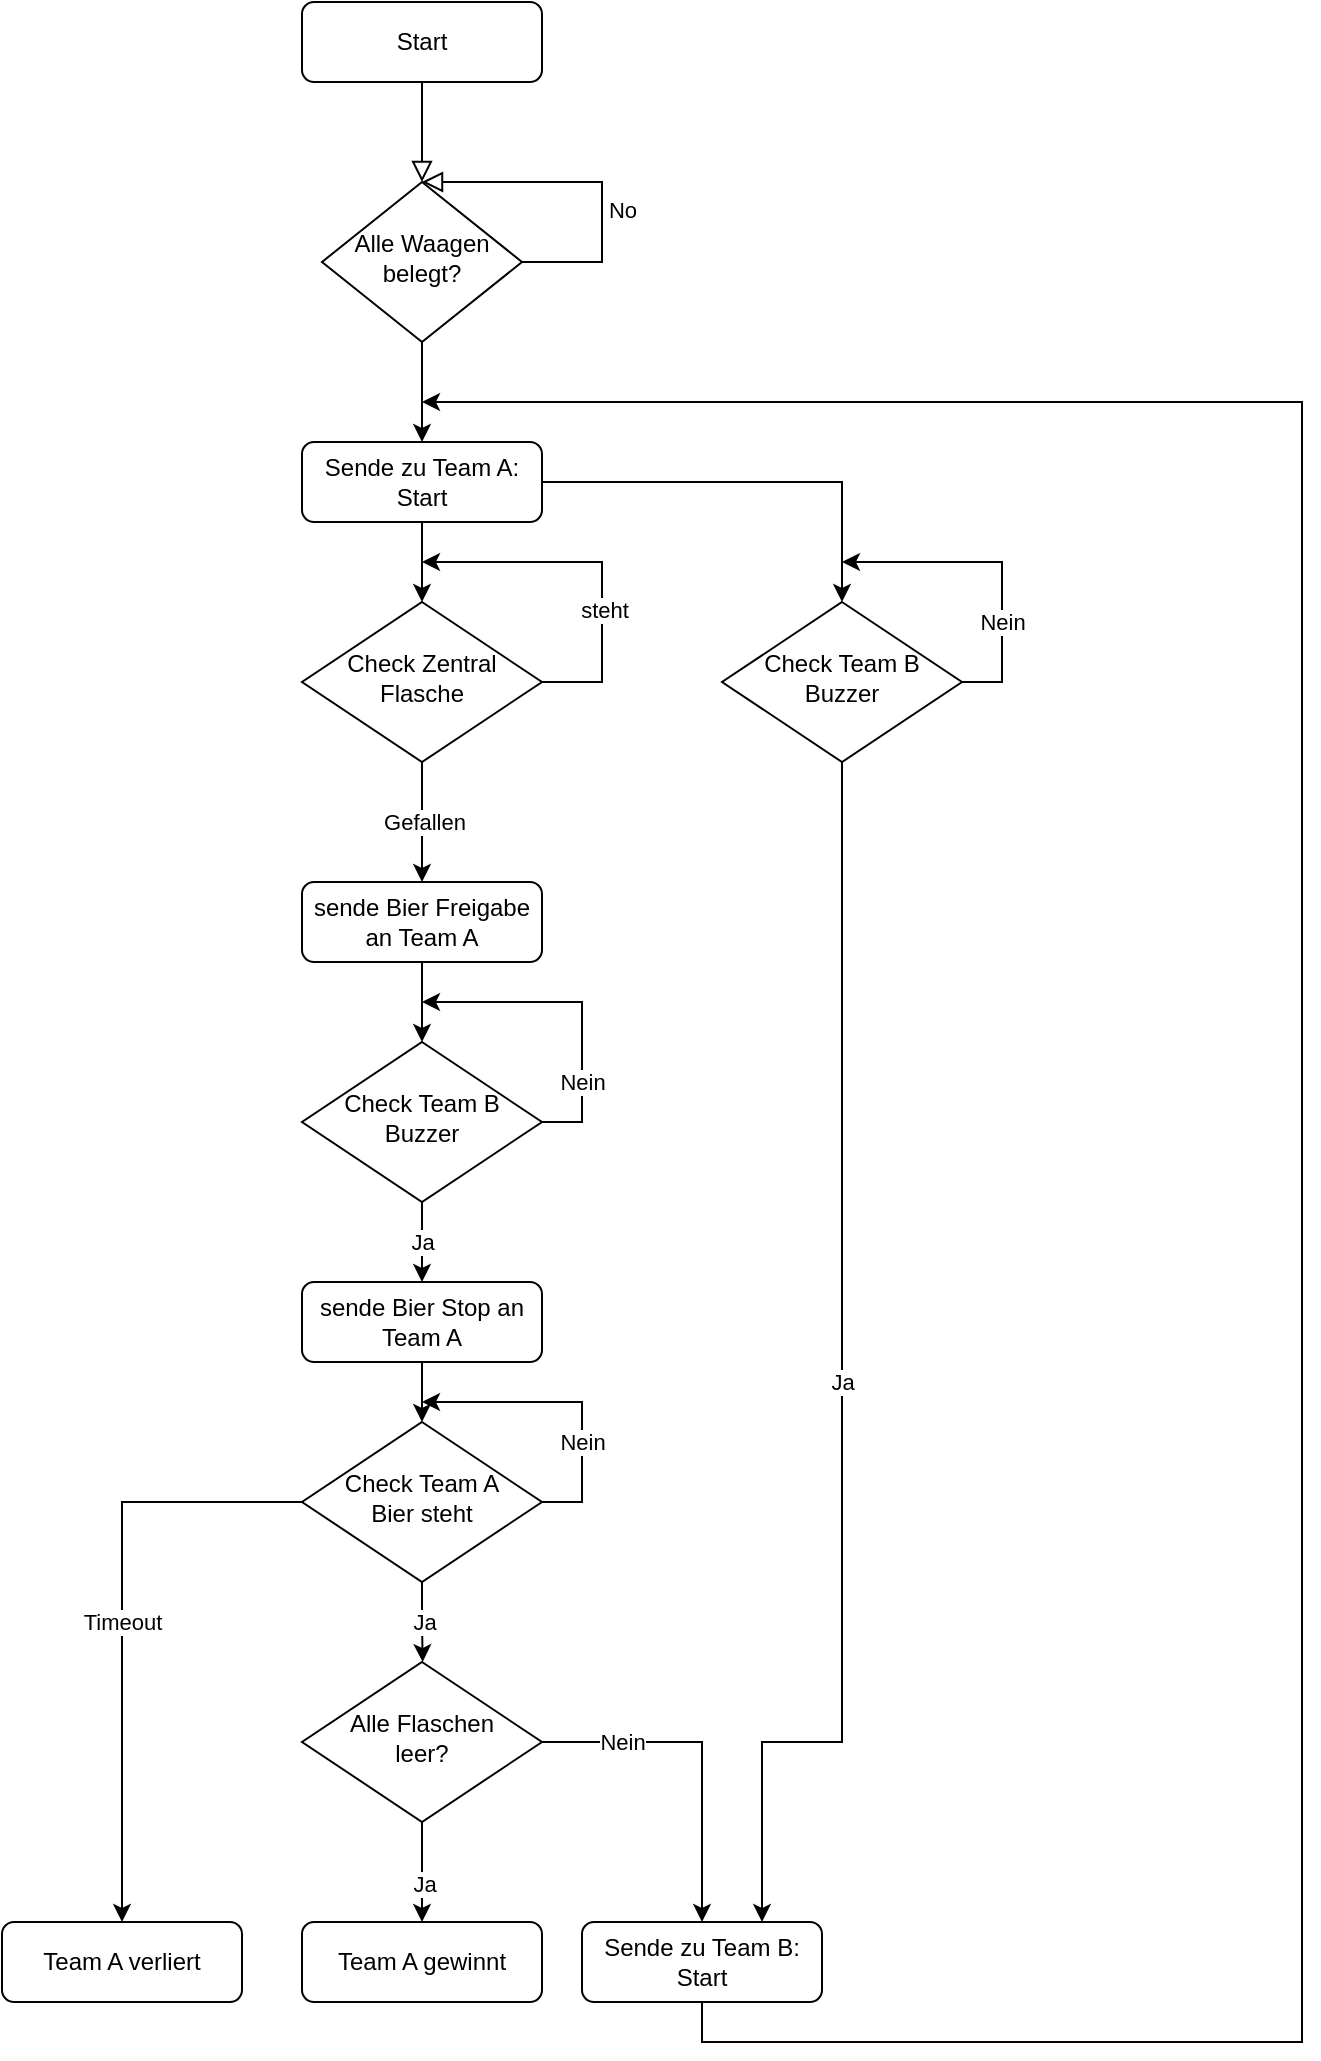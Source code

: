 <mxfile version="16.6.2" type="device"><diagram id="C5RBs43oDa-KdzZeNtuy" name="Page-1"><mxGraphModel dx="1433" dy="949" grid="1" gridSize="10" guides="1" tooltips="1" connect="1" arrows="1" fold="1" page="1" pageScale="1" pageWidth="827" pageHeight="1169" math="0" shadow="0"><root><mxCell id="WIyWlLk6GJQsqaUBKTNV-0"/><mxCell id="WIyWlLk6GJQsqaUBKTNV-1" parent="WIyWlLk6GJQsqaUBKTNV-0"/><mxCell id="WIyWlLk6GJQsqaUBKTNV-2" value="" style="rounded=0;html=1;jettySize=auto;orthogonalLoop=1;fontSize=11;endArrow=block;endFill=0;endSize=8;strokeWidth=1;shadow=0;labelBackgroundColor=none;edgeStyle=orthogonalEdgeStyle;" parent="WIyWlLk6GJQsqaUBKTNV-1" source="WIyWlLk6GJQsqaUBKTNV-3" target="WIyWlLk6GJQsqaUBKTNV-6" edge="1"><mxGeometry relative="1" as="geometry"/></mxCell><mxCell id="WIyWlLk6GJQsqaUBKTNV-3" value="Start" style="rounded=1;whiteSpace=wrap;html=1;fontSize=12;glass=0;strokeWidth=1;shadow=0;" parent="WIyWlLk6GJQsqaUBKTNV-1" vertex="1"><mxGeometry x="160" y="80" width="120" height="40" as="geometry"/></mxCell><mxCell id="WIyWlLk6GJQsqaUBKTNV-5" value="No" style="edgeStyle=orthogonalEdgeStyle;rounded=0;html=1;jettySize=auto;orthogonalLoop=1;fontSize=11;endArrow=block;endFill=0;endSize=8;strokeWidth=1;shadow=0;labelBackgroundColor=none;exitX=1;exitY=0.5;exitDx=0;exitDy=0;entryX=0.5;entryY=0;entryDx=0;entryDy=0;" parent="WIyWlLk6GJQsqaUBKTNV-1" source="WIyWlLk6GJQsqaUBKTNV-6" target="WIyWlLk6GJQsqaUBKTNV-6" edge="1"><mxGeometry x="-0.217" y="-10" relative="1" as="geometry"><mxPoint as="offset"/><mxPoint x="390" y="200" as="targetPoint"/><Array as="points"><mxPoint x="310" y="210"/><mxPoint x="310" y="170"/></Array></mxGeometry></mxCell><mxCell id="J6a6UCSPzl9Ey4GxqiF6-2" style="edgeStyle=orthogonalEdgeStyle;rounded=0;orthogonalLoop=1;jettySize=auto;html=1;exitX=0.5;exitY=1;exitDx=0;exitDy=0;entryX=0.5;entryY=0;entryDx=0;entryDy=0;" edge="1" parent="WIyWlLk6GJQsqaUBKTNV-1" source="WIyWlLk6GJQsqaUBKTNV-6" target="J6a6UCSPzl9Ey4GxqiF6-1"><mxGeometry relative="1" as="geometry"/></mxCell><mxCell id="WIyWlLk6GJQsqaUBKTNV-6" value="Alle Waagen belegt?" style="rhombus;whiteSpace=wrap;html=1;shadow=0;fontFamily=Helvetica;fontSize=12;align=center;strokeWidth=1;spacing=6;spacingTop=-4;" parent="WIyWlLk6GJQsqaUBKTNV-1" vertex="1"><mxGeometry x="170" y="170" width="100" height="80" as="geometry"/></mxCell><mxCell id="J6a6UCSPzl9Ey4GxqiF6-12" style="edgeStyle=orthogonalEdgeStyle;rounded=0;orthogonalLoop=1;jettySize=auto;html=1;exitX=0.5;exitY=1;exitDx=0;exitDy=0;entryX=0.5;entryY=0;entryDx=0;entryDy=0;" edge="1" parent="WIyWlLk6GJQsqaUBKTNV-1" source="WIyWlLk6GJQsqaUBKTNV-11" target="J6a6UCSPzl9Ey4GxqiF6-8"><mxGeometry relative="1" as="geometry"/></mxCell><mxCell id="WIyWlLk6GJQsqaUBKTNV-11" value="sende Bier Freigabe an Team A" style="rounded=1;whiteSpace=wrap;html=1;fontSize=12;glass=0;strokeWidth=1;shadow=0;" parent="WIyWlLk6GJQsqaUBKTNV-1" vertex="1"><mxGeometry x="160" y="520" width="120" height="40" as="geometry"/></mxCell><mxCell id="J6a6UCSPzl9Ey4GxqiF6-6" style="edgeStyle=orthogonalEdgeStyle;rounded=0;orthogonalLoop=1;jettySize=auto;html=1;exitX=0.5;exitY=1;exitDx=0;exitDy=0;" edge="1" parent="WIyWlLk6GJQsqaUBKTNV-1" source="J6a6UCSPzl9Ey4GxqiF6-1"><mxGeometry relative="1" as="geometry"><mxPoint x="220" y="380" as="targetPoint"/></mxGeometry></mxCell><mxCell id="J6a6UCSPzl9Ey4GxqiF6-14" style="edgeStyle=orthogonalEdgeStyle;rounded=0;orthogonalLoop=1;jettySize=auto;html=1;entryX=0.5;entryY=0;entryDx=0;entryDy=0;" edge="1" parent="WIyWlLk6GJQsqaUBKTNV-1" source="J6a6UCSPzl9Ey4GxqiF6-1" target="J6a6UCSPzl9Ey4GxqiF6-13"><mxGeometry relative="1" as="geometry"/></mxCell><mxCell id="J6a6UCSPzl9Ey4GxqiF6-1" value="Sende zu Team A: Start" style="rounded=1;whiteSpace=wrap;html=1;" vertex="1" parent="WIyWlLk6GJQsqaUBKTNV-1"><mxGeometry x="160" y="300" width="120" height="40" as="geometry"/></mxCell><mxCell id="J6a6UCSPzl9Ey4GxqiF6-11" value="Gefallen" style="edgeStyle=orthogonalEdgeStyle;rounded=0;orthogonalLoop=1;jettySize=auto;html=1;exitX=0.5;exitY=1;exitDx=0;exitDy=0;" edge="1" parent="WIyWlLk6GJQsqaUBKTNV-1" source="J6a6UCSPzl9Ey4GxqiF6-4"><mxGeometry relative="1" as="geometry"><mxPoint x="220" y="520" as="targetPoint"/></mxGeometry></mxCell><mxCell id="J6a6UCSPzl9Ey4GxqiF6-4" value="Check Zentral Flasche" style="rhombus;whiteSpace=wrap;html=1;shadow=0;fontFamily=Helvetica;fontSize=12;align=center;strokeWidth=1;spacing=6;spacingTop=-4;" vertex="1" parent="WIyWlLk6GJQsqaUBKTNV-1"><mxGeometry x="160" y="380" width="120" height="80" as="geometry"/></mxCell><mxCell id="J6a6UCSPzl9Ey4GxqiF6-17" style="edgeStyle=orthogonalEdgeStyle;rounded=0;orthogonalLoop=1;jettySize=auto;html=1;exitX=1;exitY=0.5;exitDx=0;exitDy=0;" edge="1" parent="WIyWlLk6GJQsqaUBKTNV-1" source="J6a6UCSPzl9Ey4GxqiF6-8"><mxGeometry relative="1" as="geometry"><mxPoint x="220" y="580" as="targetPoint"/><Array as="points"><mxPoint x="300" y="640"/><mxPoint x="300" y="580"/></Array></mxGeometry></mxCell><mxCell id="J6a6UCSPzl9Ey4GxqiF6-18" value="Nein" style="edgeLabel;html=1;align=center;verticalAlign=middle;resizable=0;points=[];" vertex="1" connectable="0" parent="J6a6UCSPzl9Ey4GxqiF6-17"><mxGeometry x="-0.502" relative="1" as="geometry"><mxPoint as="offset"/></mxGeometry></mxCell><mxCell id="J6a6UCSPzl9Ey4GxqiF6-19" value="Ja" style="edgeStyle=orthogonalEdgeStyle;rounded=0;orthogonalLoop=1;jettySize=auto;html=1;exitX=0.5;exitY=1;exitDx=0;exitDy=0;entryX=0.5;entryY=0;entryDx=0;entryDy=0;" edge="1" parent="WIyWlLk6GJQsqaUBKTNV-1" source="J6a6UCSPzl9Ey4GxqiF6-8" target="J6a6UCSPzl9Ey4GxqiF6-16"><mxGeometry relative="1" as="geometry"/></mxCell><mxCell id="J6a6UCSPzl9Ey4GxqiF6-8" value="Check Team B&lt;br&gt;Buzzer" style="rhombus;whiteSpace=wrap;html=1;shadow=0;fontFamily=Helvetica;fontSize=12;align=center;strokeWidth=1;spacing=6;spacingTop=-4;" vertex="1" parent="WIyWlLk6GJQsqaUBKTNV-1"><mxGeometry x="160" y="600" width="120" height="80" as="geometry"/></mxCell><mxCell id="J6a6UCSPzl9Ey4GxqiF6-9" style="edgeStyle=orthogonalEdgeStyle;rounded=0;orthogonalLoop=1;jettySize=auto;html=1;exitX=1;exitY=0.5;exitDx=0;exitDy=0;" edge="1" parent="WIyWlLk6GJQsqaUBKTNV-1" source="J6a6UCSPzl9Ey4GxqiF6-4"><mxGeometry relative="1" as="geometry"><mxPoint x="290" y="450" as="sourcePoint"/><mxPoint x="220" y="360" as="targetPoint"/><Array as="points"><mxPoint x="310" y="420"/><mxPoint x="310" y="360"/><mxPoint x="220" y="360"/></Array></mxGeometry></mxCell><mxCell id="J6a6UCSPzl9Ey4GxqiF6-10" value="steht" style="edgeLabel;html=1;align=center;verticalAlign=middle;resizable=0;points=[];" vertex="1" connectable="0" parent="J6a6UCSPzl9Ey4GxqiF6-9"><mxGeometry x="-0.237" y="2" relative="1" as="geometry"><mxPoint x="3" y="2" as="offset"/></mxGeometry></mxCell><mxCell id="J6a6UCSPzl9Ey4GxqiF6-15" value="Nein" style="edgeStyle=orthogonalEdgeStyle;rounded=0;orthogonalLoop=1;jettySize=auto;html=1;exitX=1;exitY=0.5;exitDx=0;exitDy=0;" edge="1" parent="WIyWlLk6GJQsqaUBKTNV-1" source="J6a6UCSPzl9Ey4GxqiF6-13"><mxGeometry x="-0.375" relative="1" as="geometry"><mxPoint x="430" y="360" as="targetPoint"/><Array as="points"><mxPoint x="510" y="420"/><mxPoint x="510" y="360"/></Array><mxPoint as="offset"/></mxGeometry></mxCell><mxCell id="J6a6UCSPzl9Ey4GxqiF6-34" value="Ja" style="edgeStyle=orthogonalEdgeStyle;rounded=0;orthogonalLoop=1;jettySize=auto;html=1;exitX=0.5;exitY=1;exitDx=0;exitDy=0;" edge="1" parent="WIyWlLk6GJQsqaUBKTNV-1" source="J6a6UCSPzl9Ey4GxqiF6-13" target="J6a6UCSPzl9Ey4GxqiF6-28"><mxGeometry relative="1" as="geometry"><mxPoint x="460" y="1010" as="targetPoint"/><Array as="points"><mxPoint x="430" y="950"/><mxPoint x="390" y="950"/></Array></mxGeometry></mxCell><mxCell id="J6a6UCSPzl9Ey4GxqiF6-13" value="Check Team B&lt;br&gt;Buzzer" style="rhombus;whiteSpace=wrap;html=1;shadow=0;fontFamily=Helvetica;fontSize=12;align=center;strokeWidth=1;spacing=6;spacingTop=-4;" vertex="1" parent="WIyWlLk6GJQsqaUBKTNV-1"><mxGeometry x="370" y="380" width="120" height="80" as="geometry"/></mxCell><mxCell id="J6a6UCSPzl9Ey4GxqiF6-22" style="edgeStyle=orthogonalEdgeStyle;rounded=0;orthogonalLoop=1;jettySize=auto;html=1;exitX=0.5;exitY=1;exitDx=0;exitDy=0;entryX=0.5;entryY=0;entryDx=0;entryDy=0;" edge="1" parent="WIyWlLk6GJQsqaUBKTNV-1" source="J6a6UCSPzl9Ey4GxqiF6-16" target="J6a6UCSPzl9Ey4GxqiF6-20"><mxGeometry relative="1" as="geometry"/></mxCell><mxCell id="J6a6UCSPzl9Ey4GxqiF6-16" value="sende Bier Stop an Team A" style="rounded=1;whiteSpace=wrap;html=1;fontSize=12;glass=0;strokeWidth=1;shadow=0;" vertex="1" parent="WIyWlLk6GJQsqaUBKTNV-1"><mxGeometry x="160" y="720" width="120" height="40" as="geometry"/></mxCell><mxCell id="J6a6UCSPzl9Ey4GxqiF6-21" value="Nein" style="edgeStyle=orthogonalEdgeStyle;rounded=0;orthogonalLoop=1;jettySize=auto;html=1;exitX=1;exitY=0.5;exitDx=0;exitDy=0;" edge="1" parent="WIyWlLk6GJQsqaUBKTNV-1" source="J6a6UCSPzl9Ey4GxqiF6-20"><mxGeometry x="-0.333" relative="1" as="geometry"><mxPoint x="220" y="780" as="targetPoint"/><Array as="points"><mxPoint x="300" y="830"/><mxPoint x="300" y="780"/><mxPoint x="220" y="780"/></Array><mxPoint as="offset"/></mxGeometry></mxCell><mxCell id="J6a6UCSPzl9Ey4GxqiF6-24" value="Timeout" style="edgeStyle=orthogonalEdgeStyle;rounded=0;orthogonalLoop=1;jettySize=auto;html=1;exitX=0;exitY=0.5;exitDx=0;exitDy=0;entryX=0.5;entryY=0;entryDx=0;entryDy=0;" edge="1" parent="WIyWlLk6GJQsqaUBKTNV-1" source="J6a6UCSPzl9Ey4GxqiF6-20" target="J6a6UCSPzl9Ey4GxqiF6-32"><mxGeometry relative="1" as="geometry"><mxPoint x="70" y="910" as="targetPoint"/></mxGeometry></mxCell><mxCell id="J6a6UCSPzl9Ey4GxqiF6-25" value="Ja" style="edgeStyle=orthogonalEdgeStyle;rounded=0;orthogonalLoop=1;jettySize=auto;html=1;exitX=0.5;exitY=1;exitDx=0;exitDy=0;" edge="1" parent="WIyWlLk6GJQsqaUBKTNV-1" source="J6a6UCSPzl9Ey4GxqiF6-20"><mxGeometry relative="1" as="geometry"><mxPoint x="220.333" y="910.0" as="targetPoint"/></mxGeometry></mxCell><mxCell id="J6a6UCSPzl9Ey4GxqiF6-20" value="Check Team A&lt;br&gt;Bier steht&lt;br&gt;" style="rhombus;whiteSpace=wrap;html=1;shadow=0;fontFamily=Helvetica;fontSize=12;align=center;strokeWidth=1;spacing=6;spacingTop=-4;" vertex="1" parent="WIyWlLk6GJQsqaUBKTNV-1"><mxGeometry x="160" y="790" width="120" height="80" as="geometry"/></mxCell><mxCell id="J6a6UCSPzl9Ey4GxqiF6-27" value="Nein" style="edgeStyle=orthogonalEdgeStyle;rounded=0;orthogonalLoop=1;jettySize=auto;html=1;entryX=0.5;entryY=0;entryDx=0;entryDy=0;exitX=1;exitY=0.5;exitDx=0;exitDy=0;" edge="1" parent="WIyWlLk6GJQsqaUBKTNV-1" source="J6a6UCSPzl9Ey4GxqiF6-26" target="J6a6UCSPzl9Ey4GxqiF6-28"><mxGeometry x="-0.529" relative="1" as="geometry"><mxPoint x="220.333" y="1040.0" as="targetPoint"/><mxPoint x="300" y="990" as="sourcePoint"/><mxPoint as="offset"/></mxGeometry></mxCell><mxCell id="J6a6UCSPzl9Ey4GxqiF6-29" style="edgeStyle=orthogonalEdgeStyle;rounded=0;orthogonalLoop=1;jettySize=auto;html=1;exitX=0.5;exitY=1;exitDx=0;exitDy=0;entryX=0.5;entryY=0;entryDx=0;entryDy=0;" edge="1" parent="WIyWlLk6GJQsqaUBKTNV-1" source="J6a6UCSPzl9Ey4GxqiF6-26" target="J6a6UCSPzl9Ey4GxqiF6-30"><mxGeometry relative="1" as="geometry"><mxPoint x="360" y="1040" as="targetPoint"/></mxGeometry></mxCell><mxCell id="J6a6UCSPzl9Ey4GxqiF6-31" value="Ja" style="edgeLabel;html=1;align=center;verticalAlign=middle;resizable=0;points=[];" vertex="1" connectable="0" parent="J6a6UCSPzl9Ey4GxqiF6-29"><mxGeometry x="0.237" y="1" relative="1" as="geometry"><mxPoint as="offset"/></mxGeometry></mxCell><mxCell id="J6a6UCSPzl9Ey4GxqiF6-26" value="Alle Flaschen&lt;br&gt;leer?" style="rhombus;whiteSpace=wrap;html=1;shadow=0;fontFamily=Helvetica;fontSize=12;align=center;strokeWidth=1;spacing=6;spacingTop=-4;" vertex="1" parent="WIyWlLk6GJQsqaUBKTNV-1"><mxGeometry x="160" y="910" width="120" height="80" as="geometry"/></mxCell><mxCell id="J6a6UCSPzl9Ey4GxqiF6-33" style="edgeStyle=orthogonalEdgeStyle;rounded=0;orthogonalLoop=1;jettySize=auto;html=1;exitX=0.5;exitY=1;exitDx=0;exitDy=0;" edge="1" parent="WIyWlLk6GJQsqaUBKTNV-1" source="J6a6UCSPzl9Ey4GxqiF6-28"><mxGeometry relative="1" as="geometry"><mxPoint x="220" y="280" as="targetPoint"/><Array as="points"><mxPoint x="360" y="1100"/><mxPoint x="660" y="1100"/><mxPoint x="660" y="280"/></Array></mxGeometry></mxCell><mxCell id="J6a6UCSPzl9Ey4GxqiF6-28" value="Sende zu Team B: Start" style="rounded=1;whiteSpace=wrap;html=1;" vertex="1" parent="WIyWlLk6GJQsqaUBKTNV-1"><mxGeometry x="300" y="1040" width="120" height="40" as="geometry"/></mxCell><mxCell id="J6a6UCSPzl9Ey4GxqiF6-30" value="Team A gewinnt" style="rounded=1;whiteSpace=wrap;html=1;" vertex="1" parent="WIyWlLk6GJQsqaUBKTNV-1"><mxGeometry x="160" y="1040" width="120" height="40" as="geometry"/></mxCell><mxCell id="J6a6UCSPzl9Ey4GxqiF6-32" value="Team A verliert" style="rounded=1;whiteSpace=wrap;html=1;" vertex="1" parent="WIyWlLk6GJQsqaUBKTNV-1"><mxGeometry x="10" y="1040" width="120" height="40" as="geometry"/></mxCell></root></mxGraphModel></diagram></mxfile>